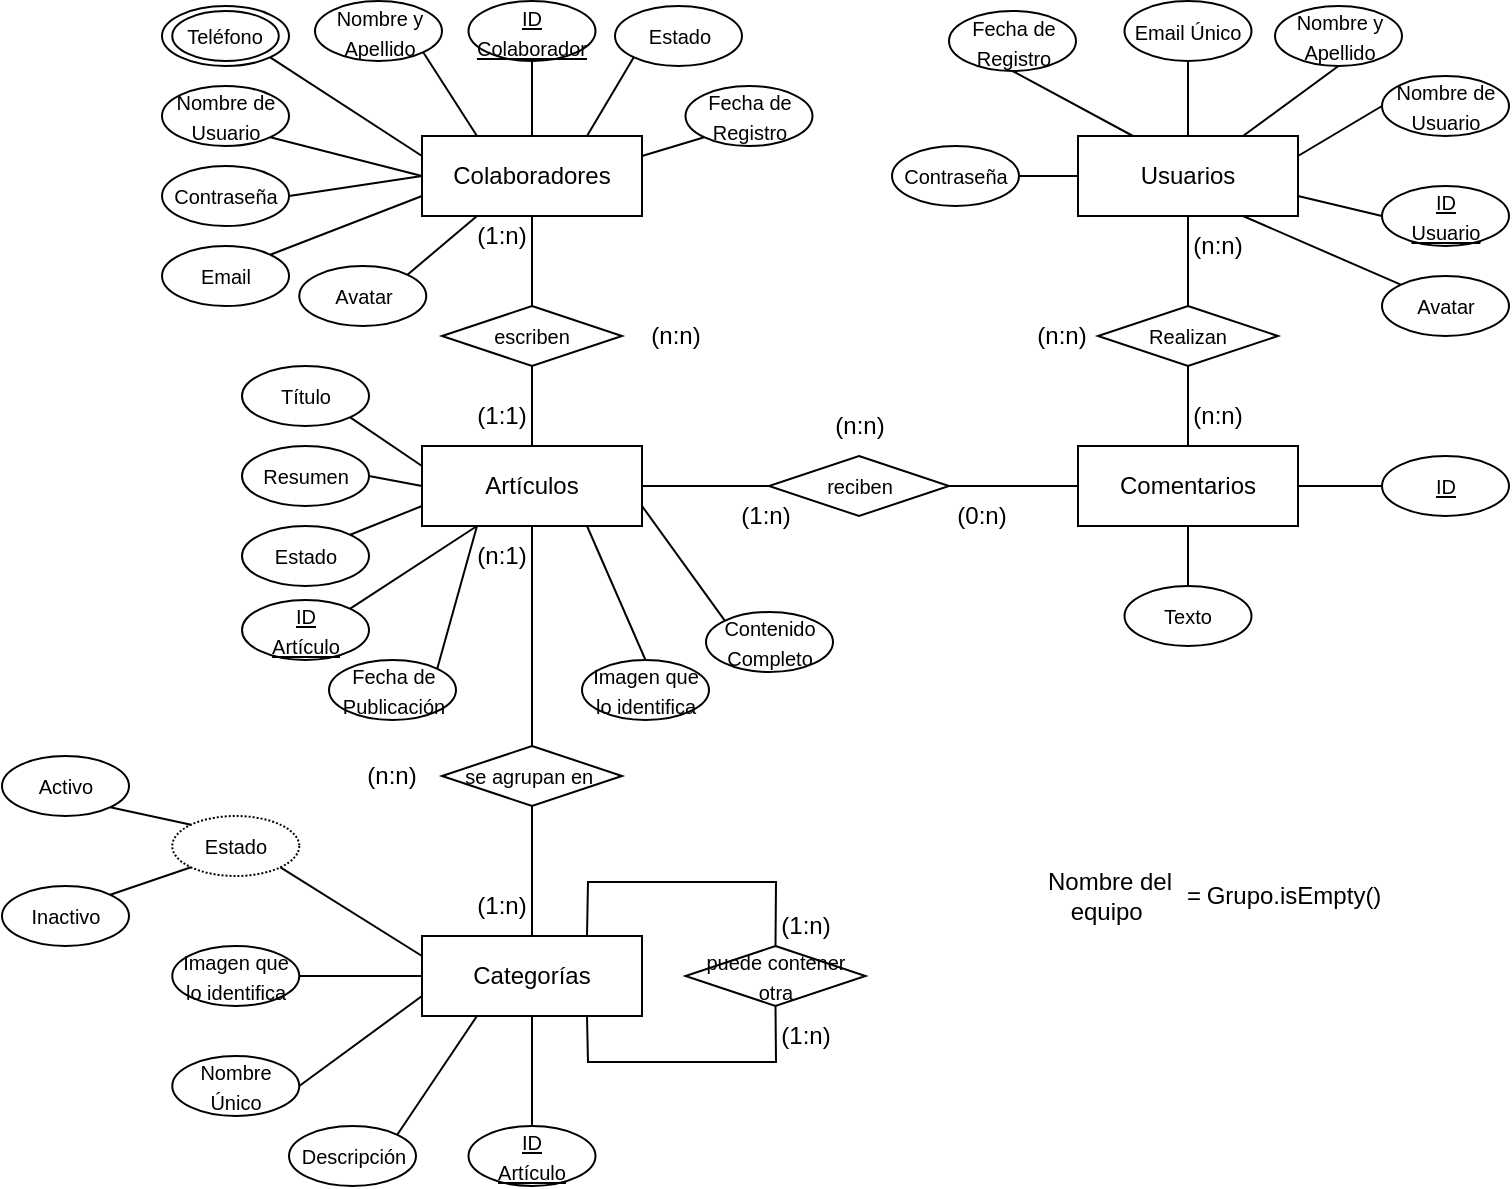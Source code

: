 <mxfile version="21.3.4" type="google">
  <diagram name="Página-1" id="HDp2iVP_SLhnPVIM7knd">
    <mxGraphModel grid="1" page="1" gridSize="10" guides="1" tooltips="1" connect="1" arrows="1" fold="1" pageScale="1" pageWidth="827" pageHeight="1169" math="0" shadow="0">
      <root>
        <mxCell id="0" />
        <mxCell id="1" parent="0" />
        <mxCell id="TL1BfnCfJIUlocQQRKoT-1" value="Colaboradores" style="rounded=0;whiteSpace=wrap;html=1;" vertex="1" parent="1">
          <mxGeometry x="240" y="125" width="110" height="40" as="geometry" />
        </mxCell>
        <mxCell id="TL1BfnCfJIUlocQQRKoT-2" value="&lt;span style=&quot;font-size: 10px;&quot;&gt;escriben&lt;/span&gt;" style="rhombus;whiteSpace=wrap;html=1;" vertex="1" parent="1">
          <mxGeometry x="250" y="210" width="90" height="30" as="geometry" />
        </mxCell>
        <mxCell id="TL1BfnCfJIUlocQQRKoT-4" value="" style="endArrow=none;html=1;rounded=0;entryX=0.5;entryY=1;entryDx=0;entryDy=0;exitX=0.5;exitY=0;exitDx=0;exitDy=0;" edge="1" parent="1" source="TL1BfnCfJIUlocQQRKoT-2" target="TL1BfnCfJIUlocQQRKoT-1">
          <mxGeometry width="50" height="50" relative="1" as="geometry">
            <mxPoint x="210" y="295" as="sourcePoint" />
            <mxPoint x="260" y="245" as="targetPoint" />
          </mxGeometry>
        </mxCell>
        <mxCell id="TL1BfnCfJIUlocQQRKoT-5" value="(1:n)" style="text;html=1;strokeColor=none;fillColor=none;align=center;verticalAlign=middle;whiteSpace=wrap;rounded=0;" vertex="1" parent="1">
          <mxGeometry x="250" y="160" width="60" height="30" as="geometry" />
        </mxCell>
        <mxCell id="TL1BfnCfJIUlocQQRKoT-6" value="" style="endArrow=none;html=1;rounded=0;entryX=0.5;entryY=1;entryDx=0;entryDy=0;exitX=0.5;exitY=0;exitDx=0;exitDy=0;" edge="1" parent="1" source="TL1BfnCfJIUlocQQRKoT-1">
          <mxGeometry width="50" height="50" relative="1" as="geometry">
            <mxPoint x="210" y="435" as="sourcePoint" />
            <mxPoint x="295" y="85" as="targetPoint" />
          </mxGeometry>
        </mxCell>
        <mxCell id="TL1BfnCfJIUlocQQRKoT-7" value="Artículos" style="rounded=0;whiteSpace=wrap;html=1;" vertex="1" parent="1">
          <mxGeometry x="240" y="280" width="110" height="40" as="geometry" />
        </mxCell>
        <mxCell id="TL1BfnCfJIUlocQQRKoT-8" value="&lt;font style=&quot;&quot;&gt;&lt;u style=&quot;&quot;&gt;&lt;span style=&quot;font-size: 10px;&quot;&gt;ID&lt;br&gt;Colaborador&lt;/span&gt;&lt;br&gt;&lt;/u&gt;&lt;/font&gt;" style="ellipse;whiteSpace=wrap;html=1;" vertex="1" parent="1">
          <mxGeometry x="263.25" y="57.5" width="63.5" height="30" as="geometry" />
        </mxCell>
        <mxCell id="TL1BfnCfJIUlocQQRKoT-9" value="&lt;font style=&quot;&quot;&gt;&lt;span style=&quot;font-size: 10px;&quot;&gt;Nombre y Apellido&lt;/span&gt;&lt;br&gt;&lt;/font&gt;" style="ellipse;whiteSpace=wrap;html=1;" vertex="1" parent="1">
          <mxGeometry x="186.5" y="57.5" width="63.5" height="30" as="geometry" />
        </mxCell>
        <mxCell id="TL1BfnCfJIUlocQQRKoT-11" value="&lt;font style=&quot;&quot;&gt;&lt;span style=&quot;font-size: 10px;&quot;&gt;Nombre de Usuario&lt;/span&gt;&lt;br&gt;&lt;/font&gt;" style="ellipse;whiteSpace=wrap;html=1;" vertex="1" parent="1">
          <mxGeometry x="110" y="100" width="63.5" height="30" as="geometry" />
        </mxCell>
        <mxCell id="TL1BfnCfJIUlocQQRKoT-12" value="&lt;font style=&quot;&quot;&gt;&lt;span style=&quot;font-size: 10px;&quot;&gt;Email&lt;/span&gt;&lt;br&gt;&lt;/font&gt;" style="ellipse;whiteSpace=wrap;html=1;" vertex="1" parent="1">
          <mxGeometry x="110.01" y="180" width="63.5" height="30" as="geometry" />
        </mxCell>
        <mxCell id="TL1BfnCfJIUlocQQRKoT-14" value="&lt;font style=&quot;&quot;&gt;&lt;span style=&quot;font-size: 10px;&quot;&gt;Estado&lt;/span&gt;&lt;br&gt;&lt;/font&gt;" style="ellipse;whiteSpace=wrap;html=1;" vertex="1" parent="1">
          <mxGeometry x="336.5" y="60" width="63.5" height="30" as="geometry" />
        </mxCell>
        <mxCell id="TL1BfnCfJIUlocQQRKoT-15" value="&lt;font style=&quot;&quot;&gt;&lt;span style=&quot;font-size: 10px;&quot;&gt;Fecha de Registro&lt;/span&gt;&lt;br&gt;&lt;/font&gt;" style="ellipse;whiteSpace=wrap;html=1;" vertex="1" parent="1">
          <mxGeometry x="371.75" y="100" width="63.5" height="30" as="geometry" />
        </mxCell>
        <mxCell id="TL1BfnCfJIUlocQQRKoT-16" value="&lt;font style=&quot;&quot;&gt;&lt;span style=&quot;font-size: 10px;&quot;&gt;Avatar&lt;/span&gt;&lt;br&gt;&lt;/font&gt;" style="ellipse;whiteSpace=wrap;html=1;" vertex="1" parent="1">
          <mxGeometry x="178.63" y="190" width="63.5" height="30" as="geometry" />
        </mxCell>
        <mxCell id="TL1BfnCfJIUlocQQRKoT-17" value="" style="endArrow=none;html=1;rounded=0;exitX=1;exitY=0;exitDx=0;exitDy=0;entryX=0;entryY=0.75;entryDx=0;entryDy=0;" edge="1" parent="1" source="TL1BfnCfJIUlocQQRKoT-12" target="TL1BfnCfJIUlocQQRKoT-1">
          <mxGeometry width="50" height="50" relative="1" as="geometry">
            <mxPoint x="340" y="330" as="sourcePoint" />
            <mxPoint x="390" y="280" as="targetPoint" />
          </mxGeometry>
        </mxCell>
        <mxCell id="TL1BfnCfJIUlocQQRKoT-18" value="" style="endArrow=none;html=1;rounded=0;exitX=1;exitY=1;exitDx=0;exitDy=0;entryX=0;entryY=0.5;entryDx=0;entryDy=0;" edge="1" parent="1" source="TL1BfnCfJIUlocQQRKoT-11" target="TL1BfnCfJIUlocQQRKoT-1">
          <mxGeometry width="50" height="50" relative="1" as="geometry">
            <mxPoint x="204" y="204" as="sourcePoint" />
            <mxPoint x="278" y="175" as="targetPoint" />
          </mxGeometry>
        </mxCell>
        <mxCell id="TL1BfnCfJIUlocQQRKoT-19" value="" style="endArrow=none;html=1;rounded=0;exitX=1;exitY=1;exitDx=0;exitDy=0;entryX=0;entryY=0.25;entryDx=0;entryDy=0;" edge="1" parent="1" source="TL1BfnCfJIUlocQQRKoT-61" target="TL1BfnCfJIUlocQQRKoT-1">
          <mxGeometry width="50" height="50" relative="1" as="geometry">
            <mxPoint x="203.5" y="125" as="sourcePoint" />
            <mxPoint x="250" y="155" as="targetPoint" />
          </mxGeometry>
        </mxCell>
        <mxCell id="TL1BfnCfJIUlocQQRKoT-20" value="" style="endArrow=none;html=1;rounded=0;exitX=1;exitY=1;exitDx=0;exitDy=0;entryX=0.25;entryY=0;entryDx=0;entryDy=0;" edge="1" parent="1" source="TL1BfnCfJIUlocQQRKoT-9" target="TL1BfnCfJIUlocQQRKoT-1">
          <mxGeometry width="50" height="50" relative="1" as="geometry">
            <mxPoint x="214" y="175" as="sourcePoint" />
            <mxPoint x="250" y="165" as="targetPoint" />
          </mxGeometry>
        </mxCell>
        <mxCell id="TL1BfnCfJIUlocQQRKoT-21" value="" style="endArrow=none;html=1;rounded=0;exitX=1;exitY=0;exitDx=0;exitDy=0;entryX=0.25;entryY=1;entryDx=0;entryDy=0;" edge="1" parent="1" source="TL1BfnCfJIUlocQQRKoT-16" target="TL1BfnCfJIUlocQQRKoT-1">
          <mxGeometry width="50" height="50" relative="1" as="geometry">
            <mxPoint x="204" y="204" as="sourcePoint" />
            <mxPoint x="278" y="175" as="targetPoint" />
          </mxGeometry>
        </mxCell>
        <mxCell id="TL1BfnCfJIUlocQQRKoT-22" value="" style="endArrow=none;html=1;rounded=0;exitX=0;exitY=1;exitDx=0;exitDy=0;entryX=1;entryY=0.25;entryDx=0;entryDy=0;" edge="1" parent="1" source="TL1BfnCfJIUlocQQRKoT-15" target="TL1BfnCfJIUlocQQRKoT-1">
          <mxGeometry width="50" height="50" relative="1" as="geometry">
            <mxPoint x="420" y="204" as="sourcePoint" />
            <mxPoint x="333" y="175" as="targetPoint" />
          </mxGeometry>
        </mxCell>
        <mxCell id="TL1BfnCfJIUlocQQRKoT-23" value="" style="endArrow=none;html=1;rounded=0;exitX=0;exitY=1;exitDx=0;exitDy=0;entryX=0.75;entryY=0;entryDx=0;entryDy=0;" edge="1" parent="1" source="TL1BfnCfJIUlocQQRKoT-14" target="TL1BfnCfJIUlocQQRKoT-1">
          <mxGeometry width="50" height="50" relative="1" as="geometry">
            <mxPoint x="410" y="175" as="sourcePoint" />
            <mxPoint x="360" y="165" as="targetPoint" />
          </mxGeometry>
        </mxCell>
        <mxCell id="TL1BfnCfJIUlocQQRKoT-24" value="" style="endArrow=none;html=1;rounded=0;exitX=1;exitY=0.5;exitDx=0;exitDy=0;entryX=0;entryY=0.5;entryDx=0;entryDy=0;" edge="1" parent="1" source="TL1BfnCfJIUlocQQRKoT-98" target="TL1BfnCfJIUlocQQRKoT-1">
          <mxGeometry width="50" height="50" relative="1" as="geometry">
            <mxPoint x="349.569" y="83.233" as="sourcePoint" />
            <mxPoint x="360" y="145" as="targetPoint" />
          </mxGeometry>
        </mxCell>
        <mxCell id="TL1BfnCfJIUlocQQRKoT-25" value="" style="endArrow=none;html=1;rounded=0;entryX=0.5;entryY=1;entryDx=0;entryDy=0;exitX=0.5;exitY=0;exitDx=0;exitDy=0;" edge="1" parent="1" source="TL1BfnCfJIUlocQQRKoT-7" target="TL1BfnCfJIUlocQQRKoT-2">
          <mxGeometry width="50" height="50" relative="1" as="geometry">
            <mxPoint x="305" y="135" as="sourcePoint" />
            <mxPoint x="305" y="95" as="targetPoint" />
          </mxGeometry>
        </mxCell>
        <mxCell id="TL1BfnCfJIUlocQQRKoT-26" value="&lt;font style=&quot;&quot;&gt;&lt;span style=&quot;font-size: 10px;&quot;&gt;Título&lt;/span&gt;&lt;br&gt;&lt;/font&gt;" style="ellipse;whiteSpace=wrap;html=1;" vertex="1" parent="1">
          <mxGeometry x="150" y="240" width="63.5" height="30" as="geometry" />
        </mxCell>
        <mxCell id="TL1BfnCfJIUlocQQRKoT-27" value="&lt;font style=&quot;&quot;&gt;&lt;span style=&quot;font-size: 10px;&quot;&gt;Resumen&lt;/span&gt;&lt;br&gt;&lt;/font&gt;" style="ellipse;whiteSpace=wrap;html=1;" vertex="1" parent="1">
          <mxGeometry x="150" y="280" width="63.5" height="30" as="geometry" />
        </mxCell>
        <mxCell id="TL1BfnCfJIUlocQQRKoT-28" value="&lt;font style=&quot;&quot;&gt;&lt;span style=&quot;font-size: 10px;&quot;&gt;Contenido Completo&lt;/span&gt;&lt;br&gt;&lt;/font&gt;" style="ellipse;whiteSpace=wrap;html=1;" vertex="1" parent="1">
          <mxGeometry x="382" y="363" width="63.5" height="30" as="geometry" />
        </mxCell>
        <mxCell id="TL1BfnCfJIUlocQQRKoT-29" value="&lt;font style=&quot;&quot;&gt;&lt;span style=&quot;font-size: 10px;&quot;&gt;Imagen que lo identifica&lt;/span&gt;&lt;br&gt;&lt;/font&gt;" style="ellipse;whiteSpace=wrap;html=1;" vertex="1" parent="1">
          <mxGeometry x="320" y="387" width="63.5" height="30" as="geometry" />
        </mxCell>
        <mxCell id="TL1BfnCfJIUlocQQRKoT-30" value="&lt;font style=&quot;&quot;&gt;&lt;span style=&quot;font-size: 10px;&quot;&gt;Fecha de Publicación&lt;/span&gt;&lt;br&gt;&lt;/font&gt;" style="ellipse;whiteSpace=wrap;html=1;" vertex="1" parent="1">
          <mxGeometry x="193.5" y="387" width="63.5" height="30" as="geometry" />
        </mxCell>
        <mxCell id="TL1BfnCfJIUlocQQRKoT-31" value="&lt;font style=&quot;&quot;&gt;&lt;span style=&quot;font-size: 10px;&quot;&gt;Estado&lt;/span&gt;&lt;br&gt;&lt;/font&gt;" style="ellipse;whiteSpace=wrap;html=1;" vertex="1" parent="1">
          <mxGeometry x="150" y="320" width="63.5" height="30" as="geometry" />
        </mxCell>
        <mxCell id="TL1BfnCfJIUlocQQRKoT-32" value="Usuarios" style="rounded=0;whiteSpace=wrap;html=1;" vertex="1" parent="1">
          <mxGeometry x="568" y="125" width="110" height="40" as="geometry" />
        </mxCell>
        <mxCell id="TL1BfnCfJIUlocQQRKoT-33" value="&lt;font style=&quot;&quot;&gt;&lt;span style=&quot;font-size: 10px;&quot;&gt;Nombre y Apellido&lt;/span&gt;&lt;br&gt;&lt;/font&gt;" style="ellipse;whiteSpace=wrap;html=1;" vertex="1" parent="1">
          <mxGeometry x="666.5" y="60" width="63.5" height="30" as="geometry" />
        </mxCell>
        <mxCell id="TL1BfnCfJIUlocQQRKoT-34" value="&lt;font style=&quot;&quot;&gt;&lt;span style=&quot;font-size: 10px;&quot;&gt;Nombre de Usuario&lt;/span&gt;&lt;br&gt;&lt;/font&gt;" style="ellipse;whiteSpace=wrap;html=1;" vertex="1" parent="1">
          <mxGeometry x="720" y="95" width="63.5" height="30" as="geometry" />
        </mxCell>
        <mxCell id="TL1BfnCfJIUlocQQRKoT-35" value="&lt;font style=&quot;&quot;&gt;&lt;span style=&quot;font-size: 10px;&quot;&gt;Contraseña&lt;/span&gt;&lt;br&gt;&lt;/font&gt;" style="ellipse;whiteSpace=wrap;html=1;" vertex="1" parent="1">
          <mxGeometry x="475" y="130" width="63.5" height="30" as="geometry" />
        </mxCell>
        <mxCell id="TL1BfnCfJIUlocQQRKoT-36" value="&lt;font style=&quot;&quot;&gt;&lt;span style=&quot;font-size: 10px;&quot;&gt;Fecha de Registro&lt;/span&gt;&lt;br&gt;&lt;/font&gt;" style="ellipse;whiteSpace=wrap;html=1;" vertex="1" parent="1">
          <mxGeometry x="503.5" y="62.5" width="63.5" height="30" as="geometry" />
        </mxCell>
        <mxCell id="TL1BfnCfJIUlocQQRKoT-37" value="&lt;font style=&quot;&quot;&gt;&lt;span style=&quot;font-size: 10px;&quot;&gt;Avatar&lt;/span&gt;&lt;br&gt;&lt;/font&gt;" style="ellipse;whiteSpace=wrap;html=1;" vertex="1" parent="1">
          <mxGeometry x="720" y="195" width="63.5" height="30" as="geometry" />
        </mxCell>
        <mxCell id="TL1BfnCfJIUlocQQRKoT-38" value="&lt;font style=&quot;&quot;&gt;&lt;span style=&quot;font-size: 10px;&quot;&gt;Email Único&lt;/span&gt;&lt;br&gt;&lt;/font&gt;" style="ellipse;whiteSpace=wrap;html=1;" vertex="1" parent="1">
          <mxGeometry x="591.25" y="57.5" width="63.5" height="30" as="geometry" />
        </mxCell>
        <mxCell id="TL1BfnCfJIUlocQQRKoT-39" value="Categorías" style="rounded=0;whiteSpace=wrap;html=1;" vertex="1" parent="1">
          <mxGeometry x="240" y="525" width="110" height="40" as="geometry" />
        </mxCell>
        <mxCell id="TL1BfnCfJIUlocQQRKoT-40" value="&lt;font style=&quot;&quot;&gt;&lt;span style=&quot;font-size: 10px;&quot;&gt;Nombre Único&lt;/span&gt;&lt;br&gt;&lt;/font&gt;" style="ellipse;whiteSpace=wrap;html=1;" vertex="1" parent="1">
          <mxGeometry x="115.13" y="585" width="63.5" height="30" as="geometry" />
        </mxCell>
        <mxCell id="TL1BfnCfJIUlocQQRKoT-41" value="&lt;font style=&quot;&quot;&gt;&lt;span style=&quot;font-size: 10px;&quot;&gt;Descripción&lt;/span&gt;&lt;br&gt;&lt;/font&gt;" style="ellipse;whiteSpace=wrap;html=1;" vertex="1" parent="1">
          <mxGeometry x="173.5" y="620" width="63.5" height="30" as="geometry" />
        </mxCell>
        <mxCell id="TL1BfnCfJIUlocQQRKoT-42" value="&lt;font style=&quot;&quot;&gt;&lt;span style=&quot;font-size: 10px;&quot;&gt;Imagen que lo identifica&lt;/span&gt;&lt;br&gt;&lt;/font&gt;" style="ellipse;whiteSpace=wrap;html=1;" vertex="1" parent="1">
          <mxGeometry x="115.13" y="530" width="63.5" height="30" as="geometry" />
        </mxCell>
        <mxCell id="TL1BfnCfJIUlocQQRKoT-43" value="&lt;font style=&quot;&quot;&gt;&lt;span style=&quot;font-size: 10px;&quot;&gt;Estado&lt;/span&gt;&lt;br&gt;&lt;/font&gt;" style="ellipse;whiteSpace=wrap;html=1;dashed=1;dashPattern=1 1;" vertex="1" parent="1">
          <mxGeometry x="115.13" y="465" width="63.5" height="30" as="geometry" />
        </mxCell>
        <mxCell id="TL1BfnCfJIUlocQQRKoT-44" value="" style="endArrow=none;html=1;rounded=0;exitX=1;exitY=0.5;exitDx=0;exitDy=0;entryX=0;entryY=0.75;entryDx=0;entryDy=0;" edge="1" parent="1" source="TL1BfnCfJIUlocQQRKoT-40" target="TL1BfnCfJIUlocQQRKoT-39">
          <mxGeometry width="50" height="50" relative="1" as="geometry">
            <mxPoint x="340" y="555" as="sourcePoint" />
            <mxPoint x="390" y="505" as="targetPoint" />
          </mxGeometry>
        </mxCell>
        <mxCell id="TL1BfnCfJIUlocQQRKoT-45" value="" style="endArrow=none;html=1;rounded=0;exitX=1;exitY=0;exitDx=0;exitDy=0;entryX=0.25;entryY=1;entryDx=0;entryDy=0;" edge="1" parent="1" source="TL1BfnCfJIUlocQQRKoT-41" target="TL1BfnCfJIUlocQQRKoT-39">
          <mxGeometry width="50" height="50" relative="1" as="geometry">
            <mxPoint x="214" y="540" as="sourcePoint" />
            <mxPoint x="250" y="545" as="targetPoint" />
          </mxGeometry>
        </mxCell>
        <mxCell id="TL1BfnCfJIUlocQQRKoT-46" value="" style="endArrow=none;html=1;rounded=0;exitX=1;exitY=0.5;exitDx=0;exitDy=0;entryX=0;entryY=0.5;entryDx=0;entryDy=0;" edge="1" parent="1" source="TL1BfnCfJIUlocQQRKoT-42" target="TL1BfnCfJIUlocQQRKoT-39">
          <mxGeometry width="50" height="50" relative="1" as="geometry">
            <mxPoint x="214" y="580" as="sourcePoint" />
            <mxPoint x="250" y="565" as="targetPoint" />
          </mxGeometry>
        </mxCell>
        <mxCell id="TL1BfnCfJIUlocQQRKoT-47" value="" style="endArrow=none;html=1;rounded=0;entryX=1;entryY=1;entryDx=0;entryDy=0;exitX=0;exitY=0.25;exitDx=0;exitDy=0;" edge="1" parent="1" source="TL1BfnCfJIUlocQQRKoT-39" target="TL1BfnCfJIUlocQQRKoT-43">
          <mxGeometry width="50" height="50" relative="1" as="geometry">
            <mxPoint x="210" y="498" as="sourcePoint" />
            <mxPoint x="305" y="575" as="targetPoint" />
          </mxGeometry>
        </mxCell>
        <mxCell id="TL1BfnCfJIUlocQQRKoT-48" value="" style="endArrow=none;html=1;rounded=0;exitX=1;exitY=0;exitDx=0;exitDy=0;entryX=0;entryY=0.75;entryDx=0;entryDy=0;" edge="1" parent="1" source="TL1BfnCfJIUlocQQRKoT-31" target="TL1BfnCfJIUlocQQRKoT-7">
          <mxGeometry width="50" height="50" relative="1" as="geometry">
            <mxPoint x="315" y="480" as="sourcePoint" />
            <mxPoint x="315" y="460" as="targetPoint" />
          </mxGeometry>
        </mxCell>
        <mxCell id="TL1BfnCfJIUlocQQRKoT-49" value="" style="endArrow=none;html=1;rounded=0;exitX=1;exitY=0.5;exitDx=0;exitDy=0;entryX=0;entryY=0.5;entryDx=0;entryDy=0;" edge="1" parent="1" source="TL1BfnCfJIUlocQQRKoT-27" target="TL1BfnCfJIUlocQQRKoT-7">
          <mxGeometry width="50" height="50" relative="1" as="geometry">
            <mxPoint x="184" y="355" as="sourcePoint" />
            <mxPoint x="250" y="320" as="targetPoint" />
          </mxGeometry>
        </mxCell>
        <mxCell id="TL1BfnCfJIUlocQQRKoT-50" value="" style="endArrow=none;html=1;rounded=0;exitX=1;exitY=1;exitDx=0;exitDy=0;entryX=0;entryY=0.25;entryDx=0;entryDy=0;" edge="1" parent="1" source="TL1BfnCfJIUlocQQRKoT-26" target="TL1BfnCfJIUlocQQRKoT-7">
          <mxGeometry width="50" height="50" relative="1" as="geometry">
            <mxPoint x="184" y="315" as="sourcePoint" />
            <mxPoint x="250" y="310" as="targetPoint" />
          </mxGeometry>
        </mxCell>
        <mxCell id="TL1BfnCfJIUlocQQRKoT-51" value="" style="endArrow=none;html=1;rounded=0;exitX=0;exitY=0;exitDx=0;exitDy=0;entryX=1;entryY=0.75;entryDx=0;entryDy=0;" edge="1" parent="1" source="TL1BfnCfJIUlocQQRKoT-28" target="TL1BfnCfJIUlocQQRKoT-7">
          <mxGeometry width="50" height="50" relative="1" as="geometry">
            <mxPoint x="184" y="275" as="sourcePoint" />
            <mxPoint x="460" y="220" as="targetPoint" />
          </mxGeometry>
        </mxCell>
        <mxCell id="TL1BfnCfJIUlocQQRKoT-52" value="" style="endArrow=none;html=1;rounded=0;exitX=0.5;exitY=0;exitDx=0;exitDy=0;entryX=0.75;entryY=1;entryDx=0;entryDy=0;" edge="1" parent="1" source="TL1BfnCfJIUlocQQRKoT-29" target="TL1BfnCfJIUlocQQRKoT-7">
          <mxGeometry width="50" height="50" relative="1" as="geometry">
            <mxPoint x="410" y="265" as="sourcePoint" />
            <mxPoint x="360" y="300" as="targetPoint" />
          </mxGeometry>
        </mxCell>
        <mxCell id="TL1BfnCfJIUlocQQRKoT-54" value="" style="endArrow=none;html=1;rounded=0;exitX=1;exitY=0;exitDx=0;exitDy=0;entryX=0.25;entryY=1;entryDx=0;entryDy=0;" edge="1" parent="1" source="TL1BfnCfJIUlocQQRKoT-30" target="TL1BfnCfJIUlocQQRKoT-7">
          <mxGeometry width="50" height="50" relative="1" as="geometry">
            <mxPoint x="410" y="310" as="sourcePoint" />
            <mxPoint x="360" y="310" as="targetPoint" />
          </mxGeometry>
        </mxCell>
        <mxCell id="TL1BfnCfJIUlocQQRKoT-56" value="" style="endArrow=none;html=1;rounded=0;entryX=1;entryY=0.25;entryDx=0;entryDy=0;exitX=0;exitY=0.5;exitDx=0;exitDy=0;" edge="1" parent="1" source="TL1BfnCfJIUlocQQRKoT-34" target="TL1BfnCfJIUlocQQRKoT-32">
          <mxGeometry width="50" height="50" relative="1" as="geometry">
            <mxPoint x="614.25" y="248" as="sourcePoint" />
            <mxPoint x="578" y="360.5" as="targetPoint" />
          </mxGeometry>
        </mxCell>
        <mxCell id="TL1BfnCfJIUlocQQRKoT-57" value="" style="endArrow=none;html=1;rounded=0;exitX=0.5;exitY=1;exitDx=0;exitDy=0;entryX=0.5;entryY=0;entryDx=0;entryDy=0;" edge="1" parent="1" source="TL1BfnCfJIUlocQQRKoT-38" target="TL1BfnCfJIUlocQQRKoT-32">
          <mxGeometry width="50" height="50" relative="1" as="geometry">
            <mxPoint x="583.75" y="370.5" as="sourcePoint" />
            <mxPoint x="609.75" y="370.5" as="targetPoint" />
          </mxGeometry>
        </mxCell>
        <mxCell id="TL1BfnCfJIUlocQQRKoT-58" value="" style="endArrow=none;html=1;rounded=0;exitX=1;exitY=0.5;exitDx=0;exitDy=0;entryX=0;entryY=0.5;entryDx=0;entryDy=0;" edge="1" parent="1" source="TL1BfnCfJIUlocQQRKoT-35" target="TL1BfnCfJIUlocQQRKoT-32">
          <mxGeometry width="50" height="50" relative="1" as="geometry">
            <mxPoint x="518.5" y="338" as="sourcePoint" />
            <mxPoint x="606" y="380.5" as="targetPoint" />
          </mxGeometry>
        </mxCell>
        <mxCell id="TL1BfnCfJIUlocQQRKoT-59" value="" style="endArrow=none;html=1;rounded=0;exitX=0;exitY=0;exitDx=0;exitDy=0;entryX=0.75;entryY=1;entryDx=0;entryDy=0;" edge="1" parent="1" source="TL1BfnCfJIUlocQQRKoT-37" target="TL1BfnCfJIUlocQQRKoT-32">
          <mxGeometry width="50" height="50" relative="1" as="geometry">
            <mxPoint x="566" y="455.5" as="sourcePoint" />
            <mxPoint x="616" y="390.5" as="targetPoint" />
          </mxGeometry>
        </mxCell>
        <mxCell id="TL1BfnCfJIUlocQQRKoT-60" value="" style="endArrow=none;html=1;rounded=0;exitX=0.25;exitY=0;exitDx=0;exitDy=0;entryX=0.5;entryY=1;entryDx=0;entryDy=0;" edge="1" parent="1" source="TL1BfnCfJIUlocQQRKoT-32" target="TL1BfnCfJIUlocQQRKoT-36">
          <mxGeometry width="50" height="50" relative="1" as="geometry">
            <mxPoint x="576" y="465.5" as="sourcePoint" />
            <mxPoint x="626" y="400.5" as="targetPoint" />
          </mxGeometry>
        </mxCell>
        <mxCell id="TL1BfnCfJIUlocQQRKoT-61" value="&lt;font style=&quot;&quot;&gt;&lt;span style=&quot;font-size: 10px;&quot;&gt;Teléfono&lt;/span&gt;&lt;br&gt;&lt;/font&gt;" style="ellipse;whiteSpace=wrap;html=1;gradientColor=none;shadow=0;strokeColor=default;strokeWidth=1;perimeterSpacing=0;" vertex="1" parent="1">
          <mxGeometry x="110" y="60" width="63.5" height="30" as="geometry" />
        </mxCell>
        <mxCell id="TL1BfnCfJIUlocQQRKoT-62" value="&lt;font style=&quot;&quot;&gt;&lt;span style=&quot;font-size: 10px;&quot;&gt;Teléfono&lt;/span&gt;&lt;br&gt;&lt;/font&gt;" style="ellipse;whiteSpace=wrap;html=1;gradientColor=none;shadow=0;strokeColor=default;strokeWidth=1;perimeterSpacing=0;" vertex="1" parent="1">
          <mxGeometry x="115.13" y="62.5" width="53.25" height="25" as="geometry" />
        </mxCell>
        <mxCell id="TL1BfnCfJIUlocQQRKoT-63" value="&lt;font style=&quot;&quot;&gt;&lt;span style=&quot;font-size: 10px;&quot;&gt;Activo&lt;/span&gt;&lt;br&gt;&lt;/font&gt;" style="ellipse;whiteSpace=wrap;html=1;" vertex="1" parent="1">
          <mxGeometry x="30" y="435" width="63.5" height="30" as="geometry" />
        </mxCell>
        <mxCell id="TL1BfnCfJIUlocQQRKoT-64" value="&lt;font style=&quot;&quot;&gt;&lt;span style=&quot;font-size: 10px;&quot;&gt;Inactivo&lt;/span&gt;&lt;br&gt;&lt;/font&gt;" style="ellipse;whiteSpace=wrap;html=1;" vertex="1" parent="1">
          <mxGeometry x="30" y="500" width="63.5" height="30" as="geometry" />
        </mxCell>
        <mxCell id="TL1BfnCfJIUlocQQRKoT-65" value="" style="endArrow=none;html=1;rounded=0;exitX=0;exitY=0;exitDx=0;exitDy=0;entryX=1;entryY=1;entryDx=0;entryDy=0;" edge="1" parent="1" source="TL1BfnCfJIUlocQQRKoT-43" target="TL1BfnCfJIUlocQQRKoT-63">
          <mxGeometry width="50" height="50" relative="1" as="geometry">
            <mxPoint x="55.13" y="383" as="sourcePoint" />
            <mxPoint x="105.13" y="333" as="targetPoint" />
          </mxGeometry>
        </mxCell>
        <mxCell id="TL1BfnCfJIUlocQQRKoT-66" value="" style="endArrow=none;html=1;rounded=0;exitX=0;exitY=1;exitDx=0;exitDy=0;entryX=1;entryY=0;entryDx=0;entryDy=0;" edge="1" parent="1" source="TL1BfnCfJIUlocQQRKoT-43" target="TL1BfnCfJIUlocQQRKoT-64">
          <mxGeometry width="50" height="50" relative="1" as="geometry">
            <mxPoint x="179.13" y="472" as="sourcePoint" />
            <mxPoint x="215.13" y="464" as="targetPoint" />
          </mxGeometry>
        </mxCell>
        <mxCell id="TL1BfnCfJIUlocQQRKoT-67" value="(1:1)" style="text;html=1;strokeColor=none;fillColor=none;align=center;verticalAlign=middle;whiteSpace=wrap;rounded=0;" vertex="1" parent="1">
          <mxGeometry x="250" y="250" width="60" height="30" as="geometry" />
        </mxCell>
        <mxCell id="TL1BfnCfJIUlocQQRKoT-68" value="&lt;span style=&quot;font-size: 10px;&quot;&gt;se agrupan en&amp;nbsp;&lt;/span&gt;" style="rhombus;whiteSpace=wrap;html=1;" vertex="1" parent="1">
          <mxGeometry x="250" y="430" width="90" height="30" as="geometry" />
        </mxCell>
        <mxCell id="TL1BfnCfJIUlocQQRKoT-69" value="" style="endArrow=none;html=1;rounded=0;exitX=0.5;exitY=0;exitDx=0;exitDy=0;entryX=0.5;entryY=1;entryDx=0;entryDy=0;" edge="1" parent="1" source="TL1BfnCfJIUlocQQRKoT-39" target="TL1BfnCfJIUlocQQRKoT-68">
          <mxGeometry width="50" height="50" relative="1" as="geometry">
            <mxPoint x="340" y="508" as="sourcePoint" />
            <mxPoint x="390" y="458" as="targetPoint" />
          </mxGeometry>
        </mxCell>
        <mxCell id="TL1BfnCfJIUlocQQRKoT-70" value="" style="endArrow=none;html=1;rounded=0;exitX=0.5;exitY=0;exitDx=0;exitDy=0;entryX=0.5;entryY=1;entryDx=0;entryDy=0;" edge="1" parent="1" source="TL1BfnCfJIUlocQQRKoT-68" target="TL1BfnCfJIUlocQQRKoT-7">
          <mxGeometry width="50" height="50" relative="1" as="geometry">
            <mxPoint x="305" y="457" as="sourcePoint" />
            <mxPoint x="305" y="400" as="targetPoint" />
          </mxGeometry>
        </mxCell>
        <mxCell id="TL1BfnCfJIUlocQQRKoT-71" value="(n:1)" style="text;html=1;strokeColor=none;fillColor=none;align=center;verticalAlign=middle;whiteSpace=wrap;rounded=0;" vertex="1" parent="1">
          <mxGeometry x="250" y="320" width="60" height="30" as="geometry" />
        </mxCell>
        <mxCell id="TL1BfnCfJIUlocQQRKoT-72" value="(1:n)" style="text;html=1;strokeColor=none;fillColor=none;align=center;verticalAlign=middle;whiteSpace=wrap;rounded=0;" vertex="1" parent="1">
          <mxGeometry x="250" y="495" width="60" height="30" as="geometry" />
        </mxCell>
        <mxCell id="TL1BfnCfJIUlocQQRKoT-73" value="&lt;span style=&quot;font-size: 10px;&quot;&gt;Realizan&lt;/span&gt;" style="rhombus;whiteSpace=wrap;html=1;" vertex="1" parent="1">
          <mxGeometry x="578" y="210" width="90" height="30" as="geometry" />
        </mxCell>
        <mxCell id="TL1BfnCfJIUlocQQRKoT-74" value="&lt;font style=&quot;&quot;&gt;&lt;span style=&quot;font-size: 10px;&quot;&gt;&lt;u&gt;ID&lt;/u&gt;&lt;/span&gt;&lt;br&gt;&lt;/font&gt;" style="ellipse;whiteSpace=wrap;html=1;" vertex="1" parent="1">
          <mxGeometry x="720" y="285" width="63.5" height="30" as="geometry" />
        </mxCell>
        <mxCell id="TL1BfnCfJIUlocQQRKoT-75" value="&lt;font style=&quot;&quot;&gt;&lt;span style=&quot;font-size: 10px;&quot;&gt;Texto&lt;/span&gt;&lt;br&gt;&lt;/font&gt;" style="ellipse;whiteSpace=wrap;html=1;" vertex="1" parent="1">
          <mxGeometry x="591.25" y="350" width="63.5" height="30" as="geometry" />
        </mxCell>
        <mxCell id="TL1BfnCfJIUlocQQRKoT-76" value="" style="endArrow=none;html=1;rounded=0;exitX=0;exitY=0.5;exitDx=0;exitDy=0;entryX=1;entryY=0.5;entryDx=0;entryDy=0;" edge="1" parent="1" source="TL1BfnCfJIUlocQQRKoT-74" target="TL1BfnCfJIUlocQQRKoT-86">
          <mxGeometry width="50" height="50" relative="1" as="geometry">
            <mxPoint x="605.12" y="570" as="sourcePoint" />
            <mxPoint x="655.12" y="520" as="targetPoint" />
          </mxGeometry>
        </mxCell>
        <mxCell id="TL1BfnCfJIUlocQQRKoT-77" value="" style="endArrow=none;html=1;rounded=0;exitX=0.5;exitY=1;exitDx=0;exitDy=0;entryX=0.5;entryY=0;entryDx=0;entryDy=0;" edge="1" parent="1" source="TL1BfnCfJIUlocQQRKoT-86" target="TL1BfnCfJIUlocQQRKoT-75">
          <mxGeometry width="50" height="50" relative="1" as="geometry">
            <mxPoint x="492.12" y="605" as="sourcePoint" />
            <mxPoint x="525.12" y="605" as="targetPoint" />
          </mxGeometry>
        </mxCell>
        <mxCell id="TL1BfnCfJIUlocQQRKoT-80" value="&lt;span style=&quot;font-size: 10px;&quot;&gt;puede contener otra&lt;/span&gt;" style="rhombus;whiteSpace=wrap;html=1;" vertex="1" parent="1">
          <mxGeometry x="371.75" y="530" width="90" height="30" as="geometry" />
        </mxCell>
        <mxCell id="TL1BfnCfJIUlocQQRKoT-81" value="" style="endArrow=none;html=1;rounded=0;entryX=0.5;entryY=0;entryDx=0;entryDy=0;exitX=0.75;exitY=0;exitDx=0;exitDy=0;" edge="1" parent="1" source="TL1BfnCfJIUlocQQRKoT-39" target="TL1BfnCfJIUlocQQRKoT-80">
          <mxGeometry width="50" height="50" relative="1" as="geometry">
            <mxPoint x="380" y="508" as="sourcePoint" />
            <mxPoint x="390" y="458" as="targetPoint" />
            <Array as="points">
              <mxPoint x="323" y="498" />
              <mxPoint x="417" y="498" />
            </Array>
          </mxGeometry>
        </mxCell>
        <mxCell id="TL1BfnCfJIUlocQQRKoT-82" value="" style="endArrow=none;html=1;rounded=0;exitX=0.75;exitY=1;exitDx=0;exitDy=0;entryX=0.5;entryY=1;entryDx=0;entryDy=0;" edge="1" parent="1" source="TL1BfnCfJIUlocQQRKoT-39" target="TL1BfnCfJIUlocQQRKoT-80">
          <mxGeometry width="50" height="50" relative="1" as="geometry">
            <mxPoint x="360" y="535" as="sourcePoint" />
            <mxPoint x="442" y="540" as="targetPoint" />
            <Array as="points">
              <mxPoint x="323" y="588" />
              <mxPoint x="417" y="588" />
            </Array>
          </mxGeometry>
        </mxCell>
        <mxCell id="TL1BfnCfJIUlocQQRKoT-83" value="(1:n)" style="text;html=1;strokeColor=none;fillColor=none;align=center;verticalAlign=middle;whiteSpace=wrap;rounded=0;" vertex="1" parent="1">
          <mxGeometry x="401.75" y="505" width="60" height="30" as="geometry" />
        </mxCell>
        <mxCell id="TL1BfnCfJIUlocQQRKoT-84" value="(1:n)" style="text;html=1;strokeColor=none;fillColor=none;align=center;verticalAlign=middle;whiteSpace=wrap;rounded=0;" vertex="1" parent="1">
          <mxGeometry x="401.75" y="560" width="60" height="30" as="geometry" />
        </mxCell>
        <mxCell id="TL1BfnCfJIUlocQQRKoT-85" value="&lt;span style=&quot;font-size: 10px;&quot;&gt;reciben&lt;/span&gt;" style="rhombus;whiteSpace=wrap;html=1;" vertex="1" parent="1">
          <mxGeometry x="413.5" y="285" width="90" height="30" as="geometry" />
        </mxCell>
        <mxCell id="TL1BfnCfJIUlocQQRKoT-86" value="Comentarios" style="rounded=0;whiteSpace=wrap;html=1;" vertex="1" parent="1">
          <mxGeometry x="568" y="280" width="110" height="40" as="geometry" />
        </mxCell>
        <mxCell id="TL1BfnCfJIUlocQQRKoT-88" value="" style="endArrow=none;html=1;rounded=0;entryX=0.5;entryY=1;entryDx=0;entryDy=0;exitX=0.5;exitY=0;exitDx=0;exitDy=0;" edge="1" parent="1" source="TL1BfnCfJIUlocQQRKoT-73" target="TL1BfnCfJIUlocQQRKoT-32">
          <mxGeometry width="50" height="50" relative="1" as="geometry">
            <mxPoint x="538.25" y="420" as="sourcePoint" />
            <mxPoint x="438" y="370" as="targetPoint" />
          </mxGeometry>
        </mxCell>
        <mxCell id="TL1BfnCfJIUlocQQRKoT-89" value="" style="endArrow=none;html=1;rounded=0;entryX=0.5;entryY=1;entryDx=0;entryDy=0;exitX=0.75;exitY=0;exitDx=0;exitDy=0;" edge="1" parent="1" source="TL1BfnCfJIUlocQQRKoT-32" target="TL1BfnCfJIUlocQQRKoT-33">
          <mxGeometry width="50" height="50" relative="1" as="geometry">
            <mxPoint x="384.25" y="388" as="sourcePoint" />
            <mxPoint x="434.25" y="338" as="targetPoint" />
          </mxGeometry>
        </mxCell>
        <mxCell id="TL1BfnCfJIUlocQQRKoT-90" value="" style="endArrow=none;html=1;rounded=0;exitX=0.5;exitY=0;exitDx=0;exitDy=0;entryX=0.5;entryY=1;entryDx=0;entryDy=0;" edge="1" parent="1" source="TL1BfnCfJIUlocQQRKoT-86" target="TL1BfnCfJIUlocQQRKoT-73">
          <mxGeometry width="50" height="50" relative="1" as="geometry">
            <mxPoint x="338.25" y="670" as="sourcePoint" />
            <mxPoint x="368.25" y="590" as="targetPoint" />
          </mxGeometry>
        </mxCell>
        <mxCell id="TL1BfnCfJIUlocQQRKoT-91" value="(n:n)" style="text;html=1;strokeColor=none;fillColor=none;align=center;verticalAlign=middle;whiteSpace=wrap;rounded=0;" vertex="1" parent="1">
          <mxGeometry x="608" y="165" width="60" height="30" as="geometry" />
        </mxCell>
        <mxCell id="TL1BfnCfJIUlocQQRKoT-92" value="(n:n)" style="text;html=1;strokeColor=none;fillColor=none;align=center;verticalAlign=middle;whiteSpace=wrap;rounded=0;" vertex="1" parent="1">
          <mxGeometry x="608" y="250" width="60" height="30" as="geometry" />
        </mxCell>
        <mxCell id="TL1BfnCfJIUlocQQRKoT-93" value="(0:n)" style="text;html=1;strokeColor=none;fillColor=none;align=center;verticalAlign=middle;whiteSpace=wrap;rounded=0;" vertex="1" parent="1">
          <mxGeometry x="490" y="300" width="60" height="30" as="geometry" />
        </mxCell>
        <mxCell id="TL1BfnCfJIUlocQQRKoT-94" value="(1:n)" style="text;html=1;strokeColor=none;fillColor=none;align=center;verticalAlign=middle;whiteSpace=wrap;rounded=0;" vertex="1" parent="1">
          <mxGeometry x="382" y="300" width="60" height="30" as="geometry" />
        </mxCell>
        <mxCell id="TL1BfnCfJIUlocQQRKoT-95" value="&lt;font style=&quot;&quot;&gt;&lt;span style=&quot;font-size: 10px;&quot;&gt;&lt;u&gt;ID&lt;br&gt;Usuario&lt;/u&gt;&lt;/span&gt;&lt;br&gt;&lt;/font&gt;" style="ellipse;whiteSpace=wrap;html=1;" vertex="1" parent="1">
          <mxGeometry x="720" y="150" width="63.5" height="30" as="geometry" />
        </mxCell>
        <mxCell id="TL1BfnCfJIUlocQQRKoT-96" value="" style="endArrow=none;html=1;rounded=0;entryX=0;entryY=0.5;entryDx=0;entryDy=0;exitX=1;exitY=0.75;exitDx=0;exitDy=0;" edge="1" parent="1" source="TL1BfnCfJIUlocQQRKoT-32" target="TL1BfnCfJIUlocQQRKoT-95">
          <mxGeometry width="50" height="50" relative="1" as="geometry">
            <mxPoint x="700" y="120" as="sourcePoint" />
            <mxPoint x="424.25" y="248" as="targetPoint" />
          </mxGeometry>
        </mxCell>
        <mxCell id="TL1BfnCfJIUlocQQRKoT-98" value="&lt;font style=&quot;&quot;&gt;&lt;span style=&quot;font-size: 10px;&quot;&gt;Contraseña&lt;/span&gt;&lt;br&gt;&lt;/font&gt;" style="ellipse;whiteSpace=wrap;html=1;" vertex="1" parent="1">
          <mxGeometry x="110.01" y="140" width="63.5" height="30" as="geometry" />
        </mxCell>
        <mxCell id="ST1A_eDkLbn5oqK2p9ZH-1" value="&lt;font style=&quot;&quot;&gt;&lt;span style=&quot;font-size: 10px;&quot;&gt;&lt;u&gt;ID&lt;br&gt;Artículo&lt;/u&gt;&lt;/span&gt;&lt;br&gt;&lt;/font&gt;" style="ellipse;whiteSpace=wrap;html=1;" vertex="1" parent="1">
          <mxGeometry x="150" y="357" width="63.5" height="30" as="geometry" />
        </mxCell>
        <mxCell id="ST1A_eDkLbn5oqK2p9ZH-2" value="&lt;font style=&quot;&quot;&gt;&lt;span style=&quot;font-size: 10px;&quot;&gt;&lt;u&gt;ID&lt;br&gt;Artículo&lt;/u&gt;&lt;/span&gt;&lt;br&gt;&lt;/font&gt;" style="ellipse;whiteSpace=wrap;html=1;" vertex="1" parent="1">
          <mxGeometry x="263.25" y="620" width="63.5" height="30" as="geometry" />
        </mxCell>
        <mxCell id="ST1A_eDkLbn5oqK2p9ZH-3" value="" style="endArrow=none;html=1;rounded=0;exitX=0.5;exitY=0;exitDx=0;exitDy=0;entryX=0.5;entryY=1;entryDx=0;entryDy=0;" edge="1" parent="1" source="ST1A_eDkLbn5oqK2p9ZH-2" target="TL1BfnCfJIUlocQQRKoT-39">
          <mxGeometry width="50" height="50" relative="1" as="geometry">
            <mxPoint x="390" y="608" as="sourcePoint" />
            <mxPoint x="220" y="588" as="targetPoint" />
          </mxGeometry>
        </mxCell>
        <mxCell id="ST1A_eDkLbn5oqK2p9ZH-4" value="" style="endArrow=none;html=1;rounded=0;entryX=1;entryY=0;entryDx=0;entryDy=0;exitX=0.25;exitY=1;exitDx=0;exitDy=0;" edge="1" parent="1" source="TL1BfnCfJIUlocQQRKoT-7" target="ST1A_eDkLbn5oqK2p9ZH-1">
          <mxGeometry width="50" height="50" relative="1" as="geometry">
            <mxPoint x="230" y="330" as="sourcePoint" />
            <mxPoint x="440" y="480" as="targetPoint" />
          </mxGeometry>
        </mxCell>
        <mxCell id="wiXWarwER1bx7PoSOM60-2" value="" style="endArrow=none;html=1;rounded=0;exitX=1;exitY=0.5;exitDx=0;exitDy=0;entryX=0;entryY=0.5;entryDx=0;entryDy=0;" edge="1" parent="1" source="TL1BfnCfJIUlocQQRKoT-7" target="TL1BfnCfJIUlocQQRKoT-85">
          <mxGeometry width="50" height="50" relative="1" as="geometry">
            <mxPoint x="420" y="320" as="sourcePoint" />
            <mxPoint x="500" y="440" as="targetPoint" />
          </mxGeometry>
        </mxCell>
        <mxCell id="wiXWarwER1bx7PoSOM60-4" value="" style="endArrow=none;html=1;rounded=0;exitX=0;exitY=0.5;exitDx=0;exitDy=0;entryX=1;entryY=0.5;entryDx=0;entryDy=0;" edge="1" parent="1" source="TL1BfnCfJIUlocQQRKoT-86" target="TL1BfnCfJIUlocQQRKoT-85">
          <mxGeometry width="50" height="50" relative="1" as="geometry">
            <mxPoint x="430" y="360" as="sourcePoint" />
            <mxPoint x="480" y="310" as="targetPoint" />
          </mxGeometry>
        </mxCell>
        <mxCell id="zVQTnprhdJtcDGBoLJPG-3" value="(n:n)" style="text;html=1;strokeColor=none;fillColor=none;align=center;verticalAlign=middle;whiteSpace=wrap;rounded=0;" vertex="1" parent="1">
          <mxGeometry x="428.5" y="255" width="60" height="30" as="geometry" />
        </mxCell>
        <mxCell id="zVQTnprhdJtcDGBoLJPG-4" value="(n:n)" style="text;html=1;strokeColor=none;fillColor=none;align=center;verticalAlign=middle;whiteSpace=wrap;rounded=0;" vertex="1" parent="1">
          <mxGeometry x="336.5" y="210" width="60" height="30" as="geometry" />
        </mxCell>
        <mxCell id="zVQTnprhdJtcDGBoLJPG-5" value="(n:n)" style="text;html=1;strokeColor=none;fillColor=none;align=center;verticalAlign=middle;whiteSpace=wrap;rounded=0;" vertex="1" parent="1">
          <mxGeometry x="195.25" y="430" width="60" height="30" as="geometry" />
        </mxCell>
        <mxCell id="zVQTnprhdJtcDGBoLJPG-6" value="(n:n)" style="text;html=1;strokeColor=none;fillColor=none;align=center;verticalAlign=middle;whiteSpace=wrap;rounded=0;" vertex="1" parent="1">
          <mxGeometry x="530" y="210" width="60" height="30" as="geometry" />
        </mxCell>
        <mxCell id="zVQTnprhdJtcDGBoLJPG-7" value="Nombre del equipo&amp;nbsp;" style="text;html=1;strokeColor=none;fillColor=none;align=center;verticalAlign=middle;whiteSpace=wrap;rounded=0;" vertex="1" parent="1">
          <mxGeometry x="548" y="490" width="72" height="30" as="geometry" />
        </mxCell>
        <mxCell id="zVQTnprhdJtcDGBoLJPG-8" value="=" style="text;html=1;strokeColor=none;fillColor=none;align=center;verticalAlign=middle;whiteSpace=wrap;rounded=0;" vertex="1" parent="1">
          <mxGeometry x="590" y="490" width="72" height="30" as="geometry" />
        </mxCell>
        <mxCell id="zVQTnprhdJtcDGBoLJPG-9" value="Grupo.isEmpty()" style="text;html=1;strokeColor=none;fillColor=none;align=center;verticalAlign=middle;whiteSpace=wrap;rounded=0;" vertex="1" parent="1">
          <mxGeometry x="640" y="490" width="72" height="30" as="geometry" />
        </mxCell>
      </root>
    </mxGraphModel>
  </diagram>
</mxfile>
